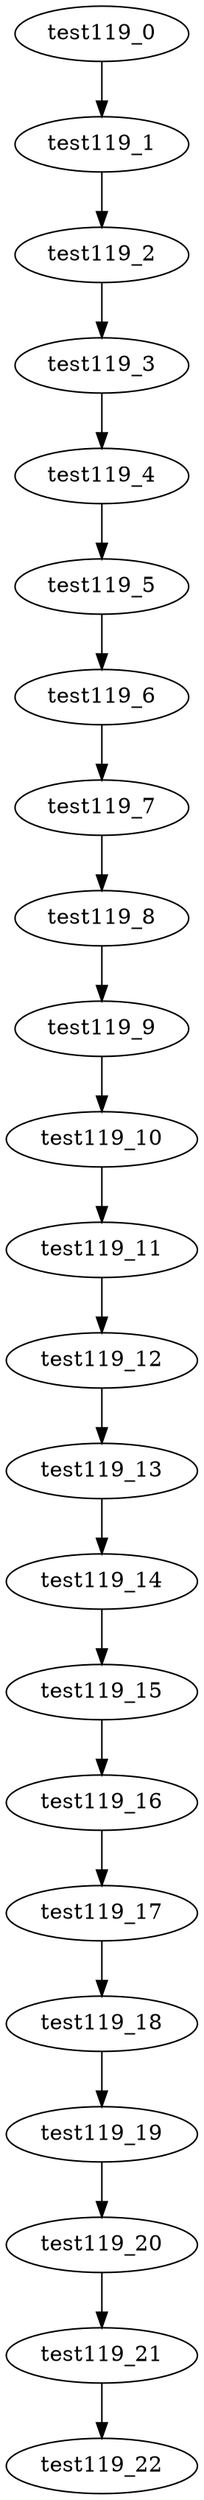 digraph G {
test119_0->test119_1;
test119_1->test119_2;
test119_2->test119_3;
test119_3->test119_4;
test119_4->test119_5;
test119_5->test119_6;
test119_6->test119_7;
test119_7->test119_8;
test119_8->test119_9;
test119_9->test119_10;
test119_10->test119_11;
test119_11->test119_12;
test119_12->test119_13;
test119_13->test119_14;
test119_14->test119_15;
test119_15->test119_16;
test119_16->test119_17;
test119_17->test119_18;
test119_18->test119_19;
test119_19->test119_20;
test119_20->test119_21;
test119_21->test119_22;

}
